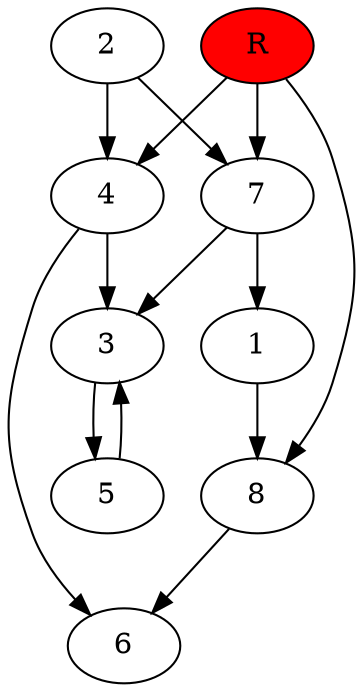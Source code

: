 digraph prb29606 {
	1
	2
	3
	4
	5
	6
	7
	8
	R [fillcolor="#ff0000" style=filled]
	1 -> 8
	2 -> 4
	2 -> 7
	3 -> 5
	4 -> 3
	4 -> 6
	5 -> 3
	7 -> 1
	7 -> 3
	8 -> 6
	R -> 4
	R -> 7
	R -> 8
}
